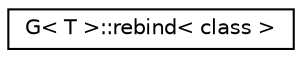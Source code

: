 digraph "Graphical Class Hierarchy"
{
  edge [fontname="Helvetica",fontsize="10",labelfontname="Helvetica",labelfontsize="10"];
  node [fontname="Helvetica",fontsize="10",shape=record];
  rankdir="LR";
  Node0 [label="G\< T \>::rebind\< class \>",height=0.2,width=0.4,color="black", fillcolor="white", style="filled",URL="$struct_g_1_1rebind.html"];
}
